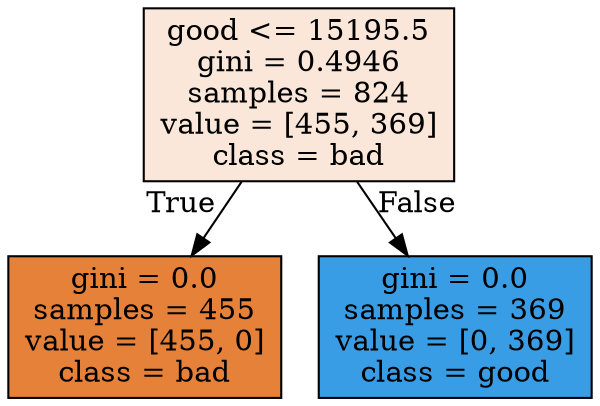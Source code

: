 digraph Tree {
node [shape=box, style="filled", color="black"] ;
0 [label="good <= 15195.5\ngini = 0.4946\nsamples = 824\nvalue = [455, 369]\nclass = bad", fillcolor="#e5813930"] ;
1 [label="gini = 0.0\nsamples = 455\nvalue = [455, 0]\nclass = bad", fillcolor="#e58139ff"] ;
0 -> 1 [labeldistance=2.5, labelangle=45, headlabel="True"] ;
2 [label="gini = 0.0\nsamples = 369\nvalue = [0, 369]\nclass = good", fillcolor="#399de5ff"] ;
0 -> 2 [labeldistance=2.5, labelangle=-45, headlabel="False"] ;
}